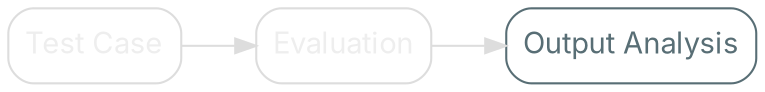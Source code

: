 digraph {
    bgcolor=transparent
    rankdir=LR

    // Default theme: enabled
    node[shape="rectangle" style="rounded,filled" color="#586E75" fillcolor="#ffffff" fontcolor="#586E75" fontname="Inter,Arial"]
    edge[color="#586E75" fontcolor="#000000" fontname="Inter,Arial" fontsize=11]

    Input[label="Test Case" color="#dddddd" fontcolor="#eeeeee"]
    Evaluation[color="#dddddd" fontcolor="#eeeeee"]
    Analysis[label="Output Analysis"]

    Input -> Evaluation[color="#dddddd"]
    Evaluation -> Analysis[color="#dddddd"]
}
